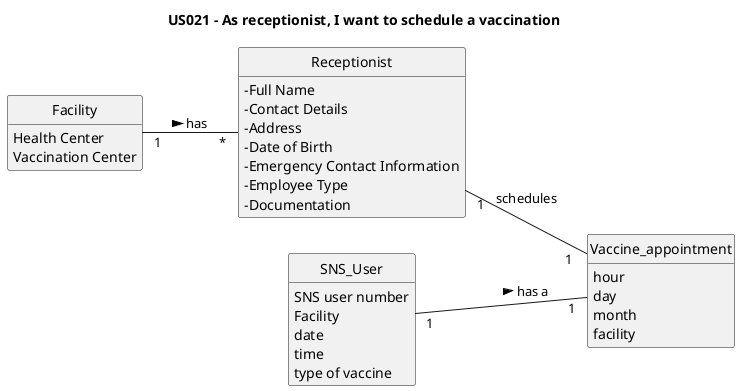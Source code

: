 @startuml
skinparam monochrome true
skinparam packageStyle rectangle
skinparam shadowing false

left to right direction

skinparam classAttributeIconSize 0

hide circle
hide methods

title US021 - As receptionist, I want to schedule a vaccination

class Facility {
Health Center
Vaccination Center
}

class Receptionist {
    - Full Name
    - Contact Details
    - Address
    - Date of Birth
    - Emergency Contact Information
    - Employee Type
    - Documentation
}

class Vaccine_appointment {
hour
day
month
facility
}

class SNS_User {
SNS user number
Facility
date
time
type of vaccine
}

'VaccineTechnology -down-Vaccine
Facility " 1 " -- " * " Receptionist : has >
Receptionist " 1 " -- " 1  " Vaccine_appointment : schedules
SNS_User " 1 " -- " 1 " Vaccine_appointment : has a >

@enduml